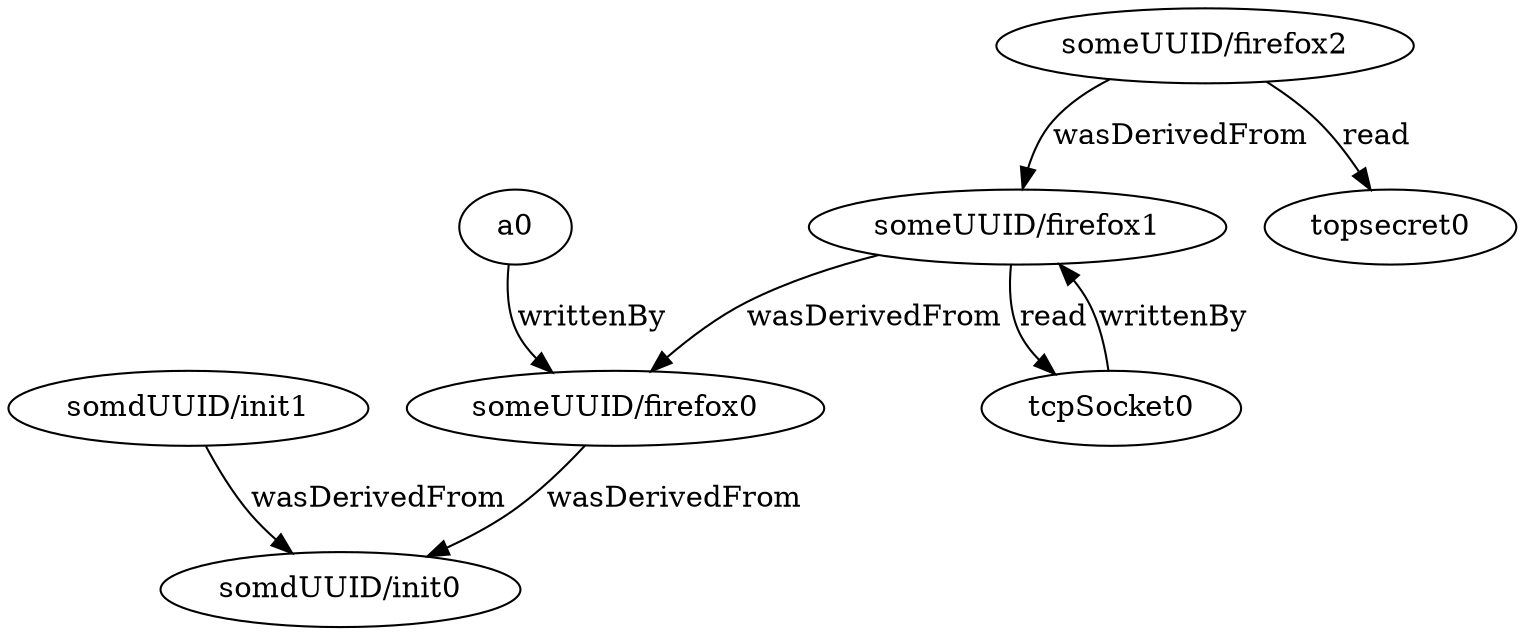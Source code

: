 digraph G {
n0[label="someUUID/firefox0"];
n1[label="somdUUID/init0"];
n0 -> n1[label="wasDerivedFrom"];
n2[label="somdUUID/init1"];
n2 -> n1[label="wasDerivedFrom"];
n3[label="a0"];
n3 -> n0[label="writtenBy"];
n4[label="someUUID/firefox1"];
n4 -> n0[label="wasDerivedFrom"];
n5[label="tcpSocket0"];
n4 -> n5[label="read"];
n5 -> n4[label="writtenBy"];
n6[label="someUUID/firefox2"];
n6 -> n4[label="wasDerivedFrom"];
n7[label="topsecret0"];
n6 -> n7[label="read"];

}
